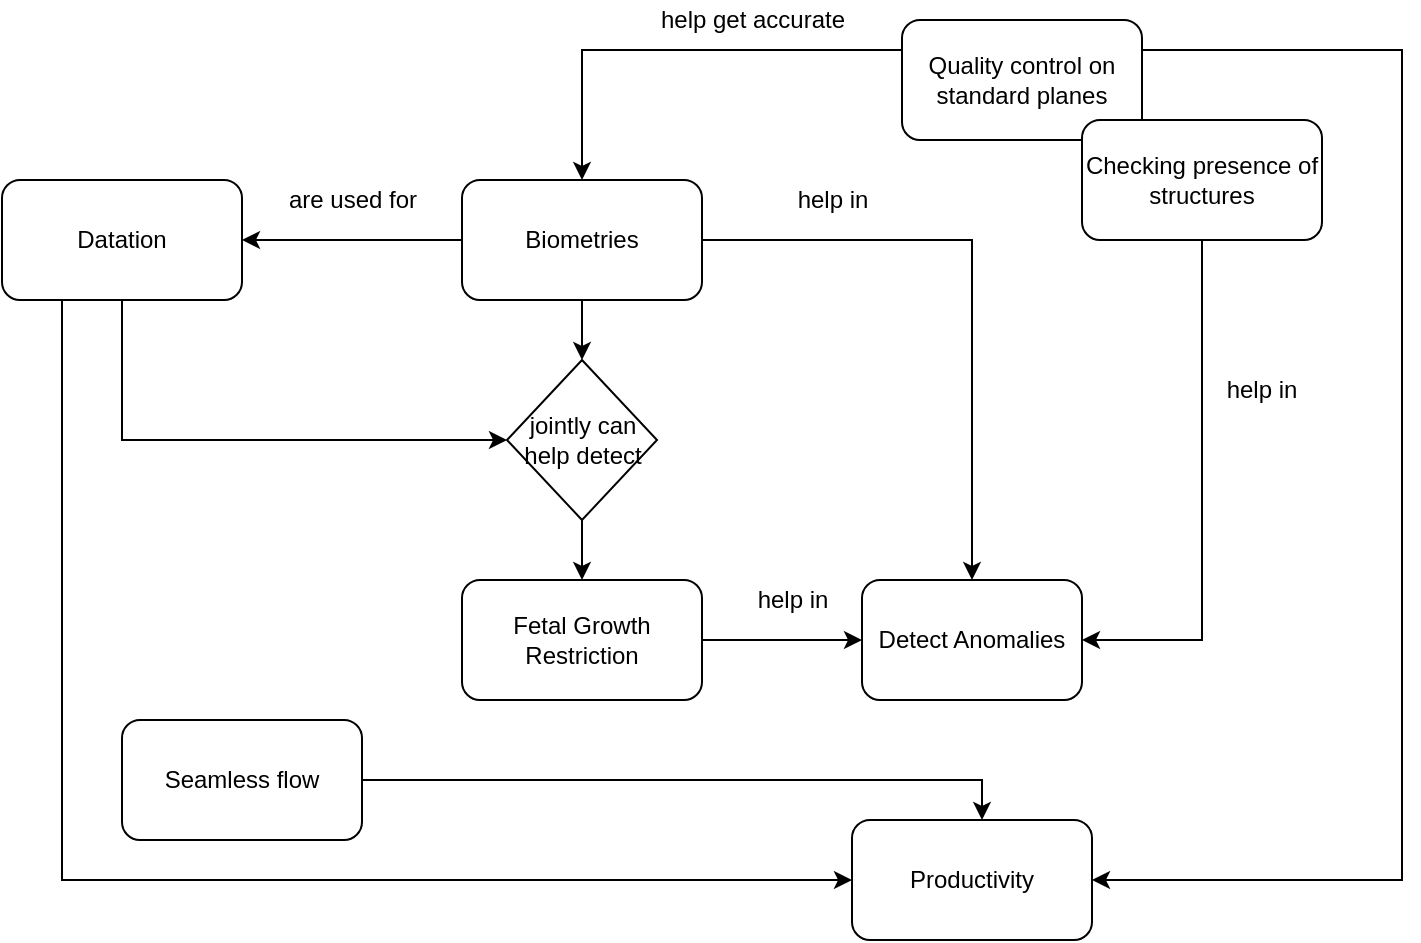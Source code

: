 <mxfile version="15.5.2" type="github">
  <diagram id="R2lEEEUBdFMjLlhIrx00" name="Page-1">
    <mxGraphModel dx="998" dy="502" grid="1" gridSize="10" guides="1" tooltips="1" connect="1" arrows="1" fold="1" page="1" pageScale="1" pageWidth="850" pageHeight="1100" math="0" shadow="0" extFonts="Permanent Marker^https://fonts.googleapis.com/css?family=Permanent+Marker">
      <root>
        <mxCell id="0" />
        <mxCell id="1" parent="0" />
        <mxCell id="d2c2TSlTciD1aPgGi_i5-8" style="edgeStyle=orthogonalEdgeStyle;rounded=0;orthogonalLoop=1;jettySize=auto;html=1;exitX=0.5;exitY=1;exitDx=0;exitDy=0;entryX=0;entryY=0.5;entryDx=0;entryDy=0;" parent="1" source="d2c2TSlTciD1aPgGi_i5-1" target="d2c2TSlTciD1aPgGi_i5-6" edge="1">
          <mxGeometry relative="1" as="geometry" />
        </mxCell>
        <mxCell id="vl63J_n5CKqd6x-DkQMG-3" style="edgeStyle=orthogonalEdgeStyle;rounded=0;orthogonalLoop=1;jettySize=auto;html=1;exitX=0.25;exitY=1;exitDx=0;exitDy=0;entryX=0;entryY=0.5;entryDx=0;entryDy=0;" edge="1" parent="1" source="d2c2TSlTciD1aPgGi_i5-1" target="vl63J_n5CKqd6x-DkQMG-1">
          <mxGeometry relative="1" as="geometry" />
        </mxCell>
        <mxCell id="d2c2TSlTciD1aPgGi_i5-1" value="Datation" style="rounded=1;whiteSpace=wrap;html=1;" parent="1" vertex="1">
          <mxGeometry x="30" y="120" width="120" height="60" as="geometry" />
        </mxCell>
        <mxCell id="d2c2TSlTciD1aPgGi_i5-11" style="edgeStyle=orthogonalEdgeStyle;rounded=0;orthogonalLoop=1;jettySize=auto;html=1;exitX=1;exitY=0.5;exitDx=0;exitDy=0;entryX=0;entryY=0.5;entryDx=0;entryDy=0;" parent="1" source="d2c2TSlTciD1aPgGi_i5-2" target="d2c2TSlTciD1aPgGi_i5-10" edge="1">
          <mxGeometry relative="1" as="geometry" />
        </mxCell>
        <mxCell id="d2c2TSlTciD1aPgGi_i5-2" value="Fetal Growth Restriction" style="rounded=1;whiteSpace=wrap;html=1;" parent="1" vertex="1">
          <mxGeometry x="260" y="320" width="120" height="60" as="geometry" />
        </mxCell>
        <mxCell id="d2c2TSlTciD1aPgGi_i5-5" style="edgeStyle=orthogonalEdgeStyle;rounded=0;orthogonalLoop=1;jettySize=auto;html=1;exitX=0;exitY=0.5;exitDx=0;exitDy=0;entryX=1;entryY=0.5;entryDx=0;entryDy=0;" parent="1" source="d2c2TSlTciD1aPgGi_i5-3" target="d2c2TSlTciD1aPgGi_i5-1" edge="1">
          <mxGeometry relative="1" as="geometry" />
        </mxCell>
        <mxCell id="d2c2TSlTciD1aPgGi_i5-7" style="edgeStyle=orthogonalEdgeStyle;rounded=0;orthogonalLoop=1;jettySize=auto;html=1;exitX=0.5;exitY=1;exitDx=0;exitDy=0;entryX=0.5;entryY=0;entryDx=0;entryDy=0;" parent="1" source="d2c2TSlTciD1aPgGi_i5-3" target="d2c2TSlTciD1aPgGi_i5-6" edge="1">
          <mxGeometry relative="1" as="geometry">
            <Array as="points">
              <mxPoint x="320" y="210" />
              <mxPoint x="320" y="210" />
            </Array>
          </mxGeometry>
        </mxCell>
        <mxCell id="d2c2TSlTciD1aPgGi_i5-12" style="edgeStyle=orthogonalEdgeStyle;rounded=0;orthogonalLoop=1;jettySize=auto;html=1;exitX=1;exitY=0.5;exitDx=0;exitDy=0;entryX=0.5;entryY=0;entryDx=0;entryDy=0;" parent="1" source="d2c2TSlTciD1aPgGi_i5-3" target="d2c2TSlTciD1aPgGi_i5-10" edge="1">
          <mxGeometry relative="1" as="geometry" />
        </mxCell>
        <mxCell id="d2c2TSlTciD1aPgGi_i5-3" value="Biometries" style="rounded=1;whiteSpace=wrap;html=1;" parent="1" vertex="1">
          <mxGeometry x="260" y="120" width="120" height="60" as="geometry" />
        </mxCell>
        <mxCell id="d2c2TSlTciD1aPgGi_i5-9" style="edgeStyle=orthogonalEdgeStyle;rounded=0;orthogonalLoop=1;jettySize=auto;html=1;exitX=0.5;exitY=1;exitDx=0;exitDy=0;entryX=0.5;entryY=0;entryDx=0;entryDy=0;" parent="1" source="d2c2TSlTciD1aPgGi_i5-6" target="d2c2TSlTciD1aPgGi_i5-2" edge="1">
          <mxGeometry relative="1" as="geometry" />
        </mxCell>
        <mxCell id="d2c2TSlTciD1aPgGi_i5-6" value="jointly can help detect" style="rhombus;whiteSpace=wrap;html=1;" parent="1" vertex="1">
          <mxGeometry x="282.5" y="210" width="75" height="80" as="geometry" />
        </mxCell>
        <mxCell id="d2c2TSlTciD1aPgGi_i5-10" value="Detect Anomalies" style="rounded=1;whiteSpace=wrap;html=1;" parent="1" vertex="1">
          <mxGeometry x="460" y="320" width="110" height="60" as="geometry" />
        </mxCell>
        <mxCell id="d2c2TSlTciD1aPgGi_i5-18" style="edgeStyle=orthogonalEdgeStyle;rounded=0;orthogonalLoop=1;jettySize=auto;html=1;exitX=0;exitY=0.25;exitDx=0;exitDy=0;entryX=0.5;entryY=0;entryDx=0;entryDy=0;" parent="1" source="d2c2TSlTciD1aPgGi_i5-13" target="d2c2TSlTciD1aPgGi_i5-3" edge="1">
          <mxGeometry relative="1" as="geometry" />
        </mxCell>
        <mxCell id="vl63J_n5CKqd6x-DkQMG-5" style="edgeStyle=orthogonalEdgeStyle;rounded=0;orthogonalLoop=1;jettySize=auto;html=1;exitX=1;exitY=0.25;exitDx=0;exitDy=0;entryX=1;entryY=0.5;entryDx=0;entryDy=0;" edge="1" parent="1" source="d2c2TSlTciD1aPgGi_i5-13" target="vl63J_n5CKqd6x-DkQMG-1">
          <mxGeometry relative="1" as="geometry">
            <Array as="points">
              <mxPoint x="730" y="55" />
              <mxPoint x="730" y="470" />
            </Array>
          </mxGeometry>
        </mxCell>
        <mxCell id="d2c2TSlTciD1aPgGi_i5-13" value="Quality control on standard planes" style="rounded=1;whiteSpace=wrap;html=1;" parent="1" vertex="1">
          <mxGeometry x="480" y="40" width="120" height="60" as="geometry" />
        </mxCell>
        <mxCell id="d2c2TSlTciD1aPgGi_i5-17" style="edgeStyle=orthogonalEdgeStyle;rounded=0;orthogonalLoop=1;jettySize=auto;html=1;exitX=0.5;exitY=1;exitDx=0;exitDy=0;entryX=1;entryY=0.5;entryDx=0;entryDy=0;" parent="1" source="d2c2TSlTciD1aPgGi_i5-14" target="d2c2TSlTciD1aPgGi_i5-10" edge="1">
          <mxGeometry relative="1" as="geometry" />
        </mxCell>
        <mxCell id="d2c2TSlTciD1aPgGi_i5-14" value="Checking presence of structures" style="rounded=1;whiteSpace=wrap;html=1;" parent="1" vertex="1">
          <mxGeometry x="570" y="90" width="120" height="60" as="geometry" />
        </mxCell>
        <mxCell id="d2c2TSlTciD1aPgGi_i5-19" value="are used for" style="text;html=1;align=center;verticalAlign=middle;resizable=0;points=[];autosize=1;strokeColor=none;fillColor=none;" parent="1" vertex="1">
          <mxGeometry x="165" y="120" width="80" height="20" as="geometry" />
        </mxCell>
        <mxCell id="d2c2TSlTciD1aPgGi_i5-20" value="help get accurate" style="text;html=1;align=center;verticalAlign=middle;resizable=0;points=[];autosize=1;strokeColor=none;fillColor=none;" parent="1" vertex="1">
          <mxGeometry x="350" y="30" width="110" height="20" as="geometry" />
        </mxCell>
        <mxCell id="d2c2TSlTciD1aPgGi_i5-21" value="help in" style="text;html=1;align=center;verticalAlign=middle;resizable=0;points=[];autosize=1;strokeColor=none;fillColor=none;" parent="1" vertex="1">
          <mxGeometry x="420" y="120" width="50" height="20" as="geometry" />
        </mxCell>
        <mxCell id="d2c2TSlTciD1aPgGi_i5-22" value="help in" style="text;html=1;strokeColor=none;fillColor=none;align=center;verticalAlign=middle;whiteSpace=wrap;rounded=0;" parent="1" vertex="1">
          <mxGeometry x="630" y="210" width="60" height="30" as="geometry" />
        </mxCell>
        <mxCell id="d2c2TSlTciD1aPgGi_i5-23" value="help in" style="text;html=1;align=center;verticalAlign=middle;resizable=0;points=[];autosize=1;strokeColor=none;fillColor=none;" parent="1" vertex="1">
          <mxGeometry x="400" y="320" width="50" height="20" as="geometry" />
        </mxCell>
        <mxCell id="vl63J_n5CKqd6x-DkQMG-1" value="Productivity" style="rounded=1;whiteSpace=wrap;html=1;" vertex="1" parent="1">
          <mxGeometry x="455" y="440" width="120" height="60" as="geometry" />
        </mxCell>
        <mxCell id="vl63J_n5CKqd6x-DkQMG-7" style="edgeStyle=orthogonalEdgeStyle;rounded=0;orthogonalLoop=1;jettySize=auto;html=1;exitX=1;exitY=0.5;exitDx=0;exitDy=0;" edge="1" parent="1" source="vl63J_n5CKqd6x-DkQMG-6" target="vl63J_n5CKqd6x-DkQMG-1">
          <mxGeometry relative="1" as="geometry">
            <Array as="points">
              <mxPoint x="520" y="420" />
            </Array>
          </mxGeometry>
        </mxCell>
        <mxCell id="vl63J_n5CKqd6x-DkQMG-6" value="Seamless flow" style="rounded=1;whiteSpace=wrap;html=1;" vertex="1" parent="1">
          <mxGeometry x="90" y="390" width="120" height="60" as="geometry" />
        </mxCell>
      </root>
    </mxGraphModel>
  </diagram>
</mxfile>
